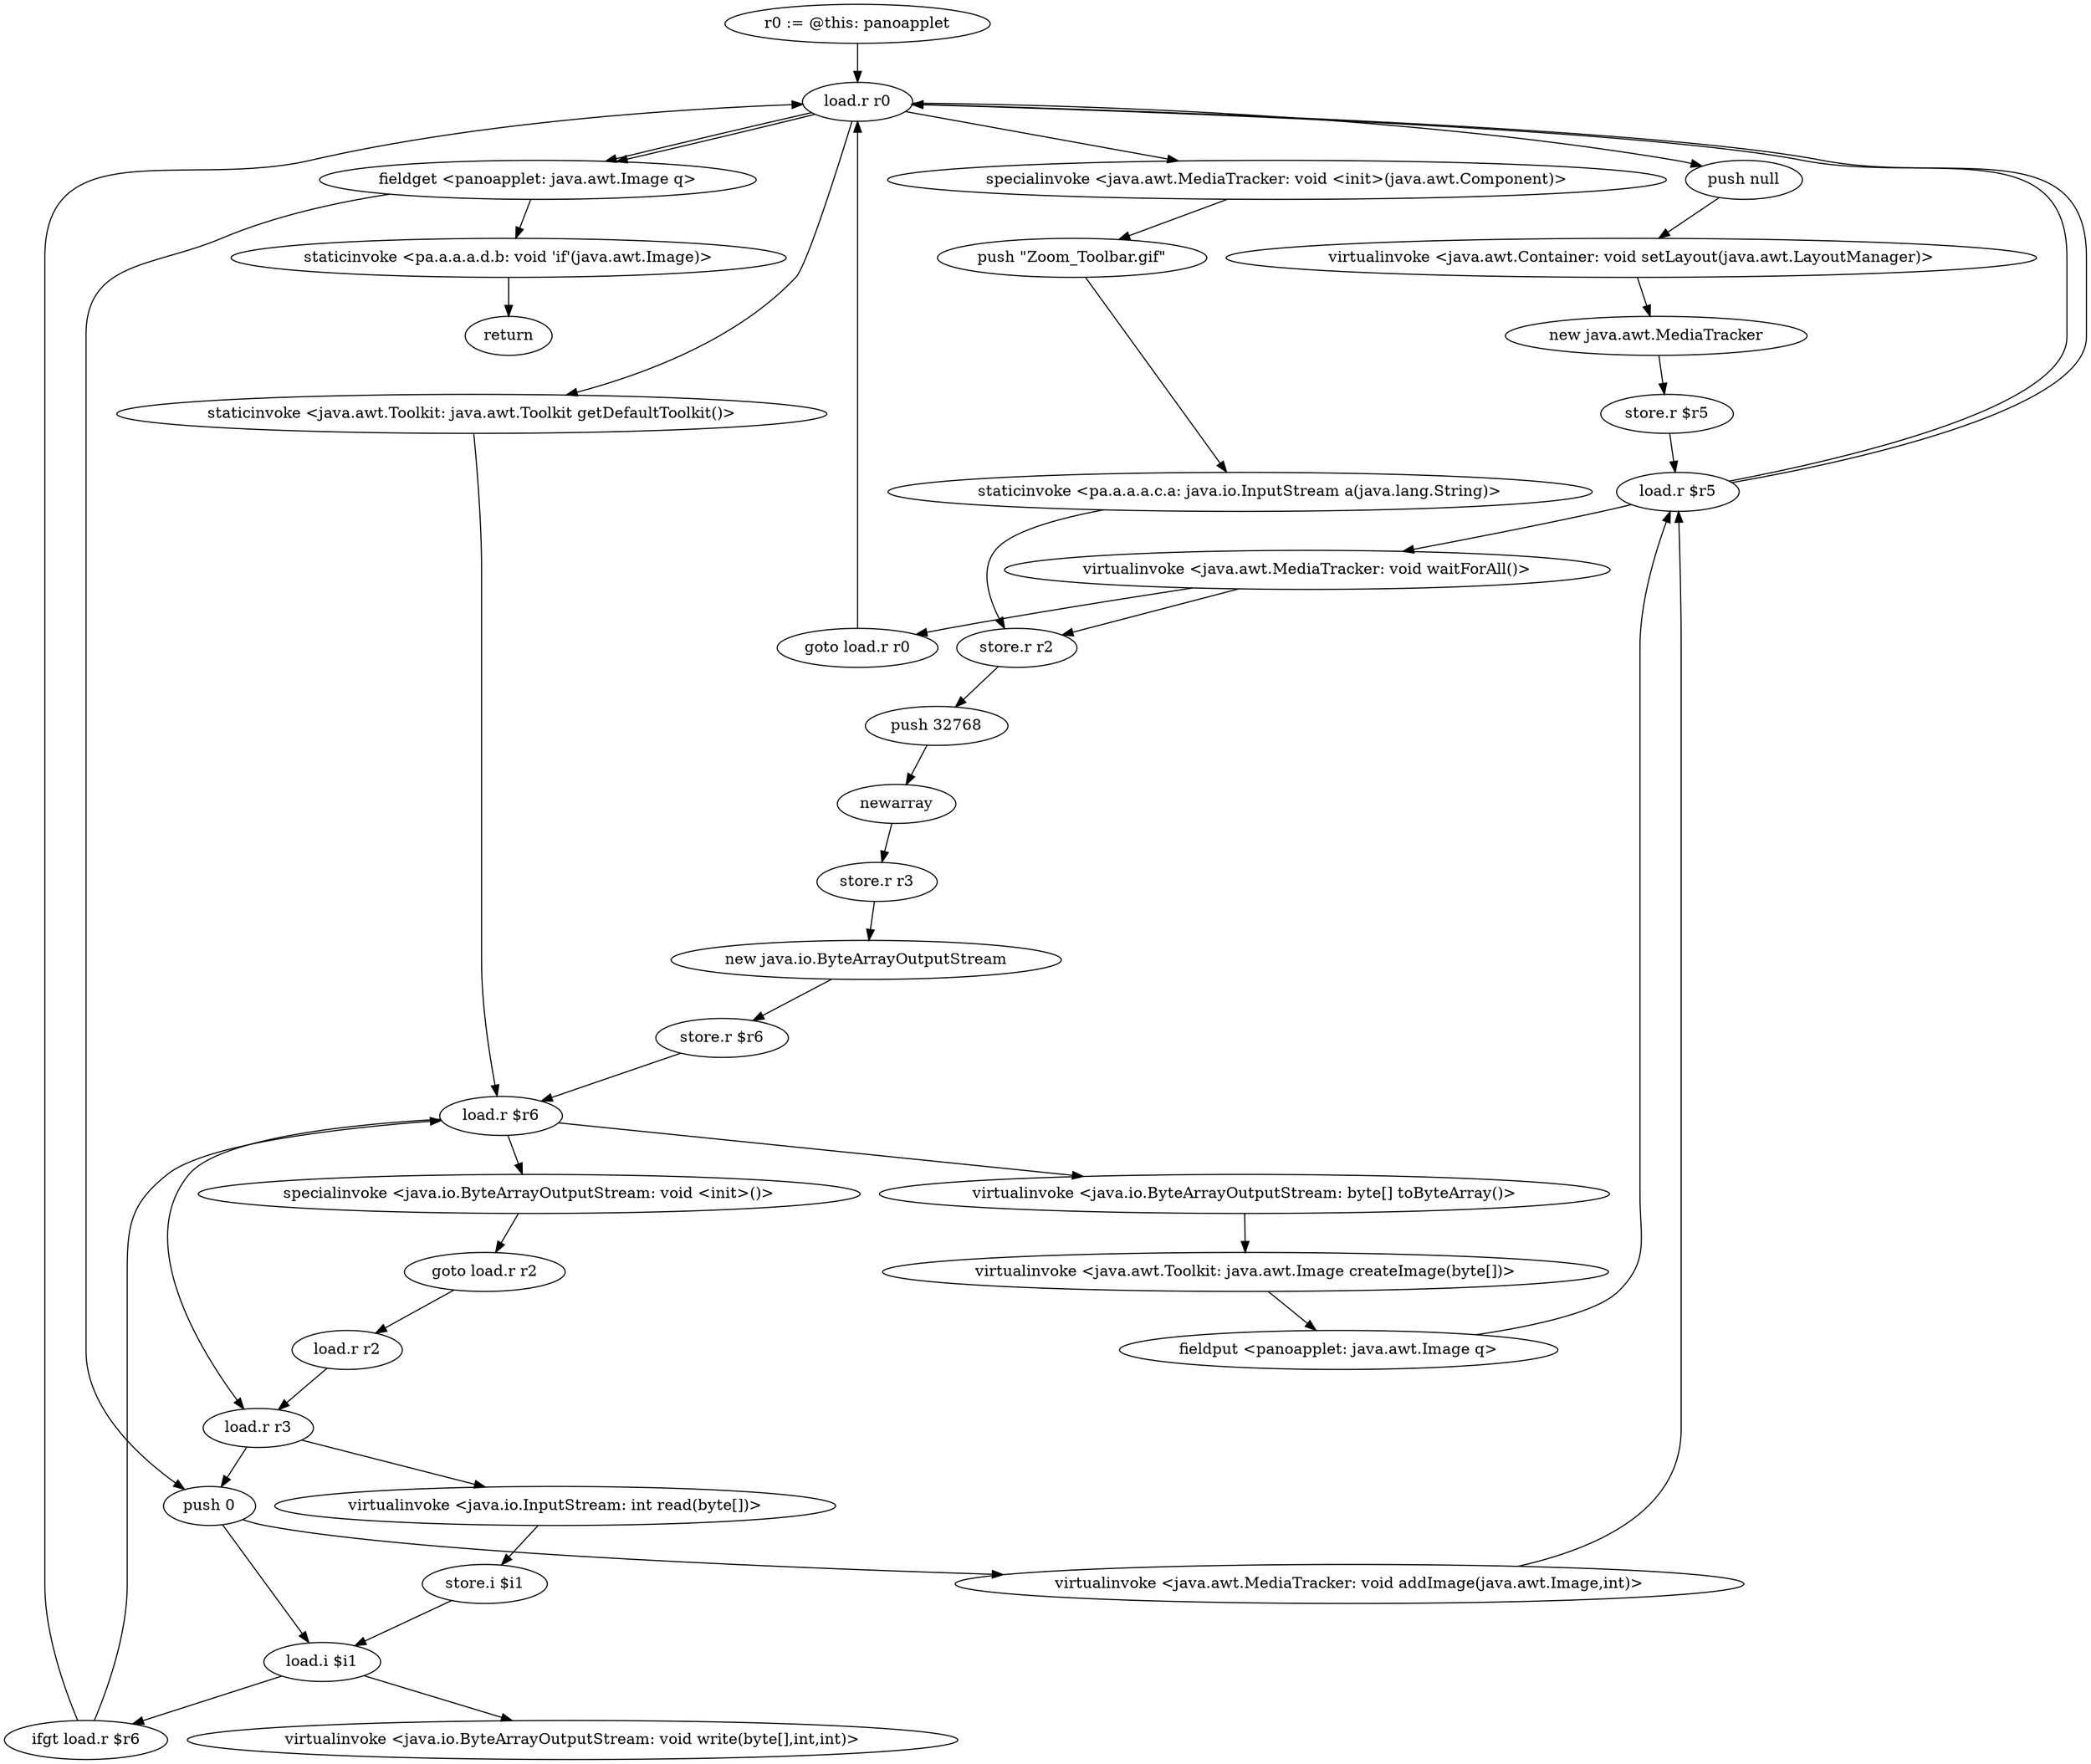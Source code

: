 digraph "" {
    "r0 := @this: panoapplet"
    "load.r r0"
    "r0 := @this: panoapplet"->"load.r r0";
    "push null"
    "load.r r0"->"push null";
    "virtualinvoke <java.awt.Container: void setLayout(java.awt.LayoutManager)>"
    "push null"->"virtualinvoke <java.awt.Container: void setLayout(java.awt.LayoutManager)>";
    "new java.awt.MediaTracker"
    "virtualinvoke <java.awt.Container: void setLayout(java.awt.LayoutManager)>"->"new java.awt.MediaTracker";
    "store.r $r5"
    "new java.awt.MediaTracker"->"store.r $r5";
    "load.r $r5"
    "store.r $r5"->"load.r $r5";
    "load.r $r5"->"load.r r0";
    "specialinvoke <java.awt.MediaTracker: void <init>(java.awt.Component)>"
    "load.r r0"->"specialinvoke <java.awt.MediaTracker: void <init>(java.awt.Component)>";
    "push \"Zoom_Toolbar.gif\""
    "specialinvoke <java.awt.MediaTracker: void <init>(java.awt.Component)>"->"push \"Zoom_Toolbar.gif\"";
    "staticinvoke <pa.a.a.a.c.a: java.io.InputStream a(java.lang.String)>"
    "push \"Zoom_Toolbar.gif\""->"staticinvoke <pa.a.a.a.c.a: java.io.InputStream a(java.lang.String)>";
    "store.r r2"
    "staticinvoke <pa.a.a.a.c.a: java.io.InputStream a(java.lang.String)>"->"store.r r2";
    "push 32768"
    "store.r r2"->"push 32768";
    "newarray"
    "push 32768"->"newarray";
    "store.r r3"
    "newarray"->"store.r r3";
    "new java.io.ByteArrayOutputStream"
    "store.r r3"->"new java.io.ByteArrayOutputStream";
    "store.r $r6"
    "new java.io.ByteArrayOutputStream"->"store.r $r6";
    "load.r $r6"
    "store.r $r6"->"load.r $r6";
    "specialinvoke <java.io.ByteArrayOutputStream: void <init>()>"
    "load.r $r6"->"specialinvoke <java.io.ByteArrayOutputStream: void <init>()>";
    "goto load.r r2"
    "specialinvoke <java.io.ByteArrayOutputStream: void <init>()>"->"goto load.r r2";
    "load.r r2"
    "goto load.r r2"->"load.r r2";
    "load.r r3"
    "load.r r2"->"load.r r3";
    "virtualinvoke <java.io.InputStream: int read(byte[])>"
    "load.r r3"->"virtualinvoke <java.io.InputStream: int read(byte[])>";
    "store.i $i1"
    "virtualinvoke <java.io.InputStream: int read(byte[])>"->"store.i $i1";
    "load.i $i1"
    "store.i $i1"->"load.i $i1";
    "ifgt load.r $r6"
    "load.i $i1"->"ifgt load.r $r6";
    "ifgt load.r $r6"->"load.r r0";
    "staticinvoke <java.awt.Toolkit: java.awt.Toolkit getDefaultToolkit()>"
    "load.r r0"->"staticinvoke <java.awt.Toolkit: java.awt.Toolkit getDefaultToolkit()>";
    "staticinvoke <java.awt.Toolkit: java.awt.Toolkit getDefaultToolkit()>"->"load.r $r6";
    "virtualinvoke <java.io.ByteArrayOutputStream: byte[] toByteArray()>"
    "load.r $r6"->"virtualinvoke <java.io.ByteArrayOutputStream: byte[] toByteArray()>";
    "virtualinvoke <java.awt.Toolkit: java.awt.Image createImage(byte[])>"
    "virtualinvoke <java.io.ByteArrayOutputStream: byte[] toByteArray()>"->"virtualinvoke <java.awt.Toolkit: java.awt.Image createImage(byte[])>";
    "fieldput <panoapplet: java.awt.Image q>"
    "virtualinvoke <java.awt.Toolkit: java.awt.Image createImage(byte[])>"->"fieldput <panoapplet: java.awt.Image q>";
    "fieldput <panoapplet: java.awt.Image q>"->"load.r $r5";
    "load.r $r5"->"load.r r0";
    "fieldget <panoapplet: java.awt.Image q>"
    "load.r r0"->"fieldget <panoapplet: java.awt.Image q>";
    "push 0"
    "fieldget <panoapplet: java.awt.Image q>"->"push 0";
    "virtualinvoke <java.awt.MediaTracker: void addImage(java.awt.Image,int)>"
    "push 0"->"virtualinvoke <java.awt.MediaTracker: void addImage(java.awt.Image,int)>";
    "virtualinvoke <java.awt.MediaTracker: void addImage(java.awt.Image,int)>"->"load.r $r5";
    "virtualinvoke <java.awt.MediaTracker: void waitForAll()>"
    "load.r $r5"->"virtualinvoke <java.awt.MediaTracker: void waitForAll()>";
    "goto load.r r0"
    "virtualinvoke <java.awt.MediaTracker: void waitForAll()>"->"goto load.r r0";
    "goto load.r r0"->"load.r r0";
    "load.r r0"->"fieldget <panoapplet: java.awt.Image q>";
    "staticinvoke <pa.a.a.a.d.b: void 'if'(java.awt.Image)>"
    "fieldget <panoapplet: java.awt.Image q>"->"staticinvoke <pa.a.a.a.d.b: void 'if'(java.awt.Image)>";
    "return"
    "staticinvoke <pa.a.a.a.d.b: void 'if'(java.awt.Image)>"->"return";
    "virtualinvoke <java.awt.MediaTracker: void waitForAll()>"->"store.r r2";
    "ifgt load.r $r6"->"load.r $r6";
    "load.r $r6"->"load.r r3";
    "load.r r3"->"push 0";
    "push 0"->"load.i $i1";
    "virtualinvoke <java.io.ByteArrayOutputStream: void write(byte[],int,int)>"
    "load.i $i1"->"virtualinvoke <java.io.ByteArrayOutputStream: void write(byte[],int,int)>";
}

